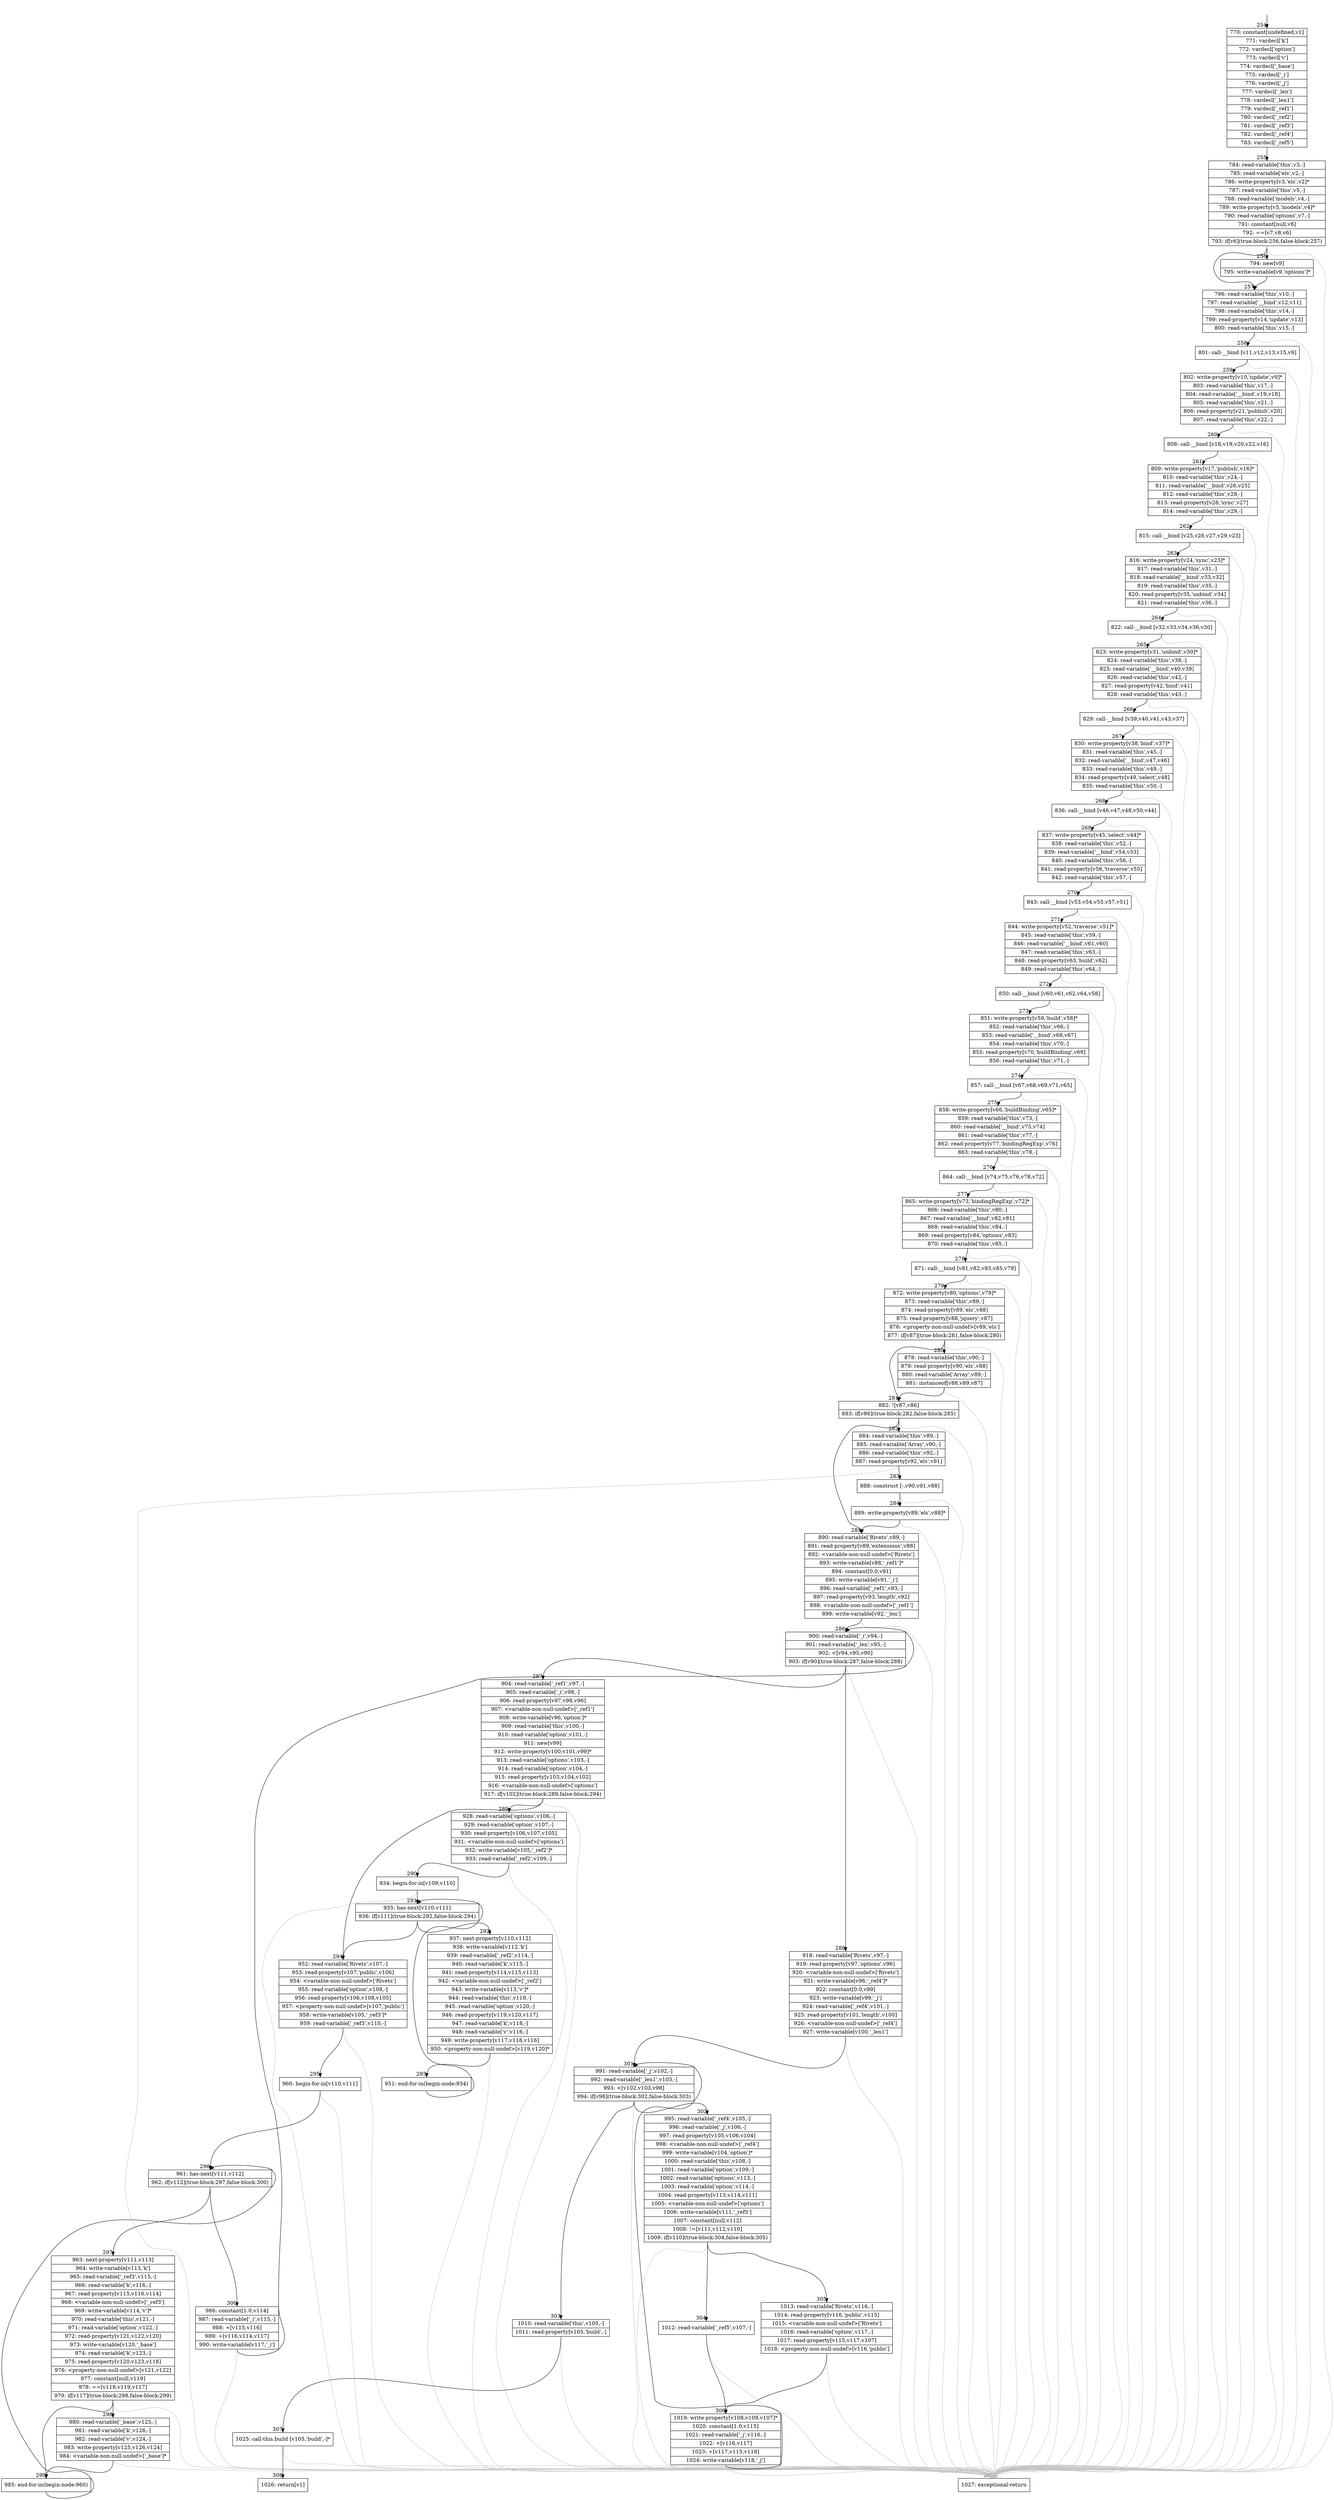 digraph {
rankdir="TD"
BB_entry28[shape=none,label=""];
BB_entry28 -> BB254 [tailport=s, headport=n, headlabel="    254"]
BB254 [shape=record label="{770: constant[undefined,v1]|771: vardecl['k']|772: vardecl['option']|773: vardecl['v']|774: vardecl['_base']|775: vardecl['_i']|776: vardecl['_j']|777: vardecl['_len']|778: vardecl['_len1']|779: vardecl['_ref1']|780: vardecl['_ref2']|781: vardecl['_ref3']|782: vardecl['_ref4']|783: vardecl['_ref5']}" ] 
BB254 -> BB255 [tailport=s, headport=n, headlabel="      255"]
BB255 [shape=record label="{784: read-variable['this',v3,-]|785: read-variable['els',v2,-]|786: write-property[v3,'els',v2]*|787: read-variable['this',v5,-]|788: read-variable['models',v4,-]|789: write-property[v5,'models',v4]*|790: read-variable['options',v7,-]|791: constant[null,v8]|792: ==[v7,v8,v6]|793: if[v6](true-block:256,false-block:257)}" ] 
BB255 -> BB256 [tailport=s, headport=n, headlabel="      256"]
BB255 -> BB257 [tailport=s, headport=n, headlabel="      257"]
BB255 -> BB309 [tailport=s, headport=n, color=gray, headlabel="      309"]
BB256 [shape=record label="{794: new[v9]|795: write-variable[v9,'options']*}" ] 
BB256 -> BB257 [tailport=s, headport=n]
BB257 [shape=record label="{796: read-variable['this',v10,-]|797: read-variable['__bind',v12,v11]|798: read-variable['this',v14,-]|799: read-property[v14,'update',v13]|800: read-variable['this',v15,-]}" ] 
BB257 -> BB258 [tailport=s, headport=n, headlabel="      258"]
BB257 -> BB309 [tailport=s, headport=n, color=gray]
BB258 [shape=record label="{801: call-__bind [v11,v12,v13,v15,v9]}" ] 
BB258 -> BB259 [tailport=s, headport=n, headlabel="      259"]
BB258 -> BB309 [tailport=s, headport=n, color=gray]
BB259 [shape=record label="{802: write-property[v10,'update',v9]*|803: read-variable['this',v17,-]|804: read-variable['__bind',v19,v18]|805: read-variable['this',v21,-]|806: read-property[v21,'publish',v20]|807: read-variable['this',v22,-]}" ] 
BB259 -> BB260 [tailport=s, headport=n, headlabel="      260"]
BB259 -> BB309 [tailport=s, headport=n, color=gray]
BB260 [shape=record label="{808: call-__bind [v18,v19,v20,v22,v16]}" ] 
BB260 -> BB261 [tailport=s, headport=n, headlabel="      261"]
BB260 -> BB309 [tailport=s, headport=n, color=gray]
BB261 [shape=record label="{809: write-property[v17,'publish',v16]*|810: read-variable['this',v24,-]|811: read-variable['__bind',v26,v25]|812: read-variable['this',v28,-]|813: read-property[v28,'sync',v27]|814: read-variable['this',v29,-]}" ] 
BB261 -> BB262 [tailport=s, headport=n, headlabel="      262"]
BB261 -> BB309 [tailport=s, headport=n, color=gray]
BB262 [shape=record label="{815: call-__bind [v25,v26,v27,v29,v23]}" ] 
BB262 -> BB263 [tailport=s, headport=n, headlabel="      263"]
BB262 -> BB309 [tailport=s, headport=n, color=gray]
BB263 [shape=record label="{816: write-property[v24,'sync',v23]*|817: read-variable['this',v31,-]|818: read-variable['__bind',v33,v32]|819: read-variable['this',v35,-]|820: read-property[v35,'unbind',v34]|821: read-variable['this',v36,-]}" ] 
BB263 -> BB264 [tailport=s, headport=n, headlabel="      264"]
BB263 -> BB309 [tailport=s, headport=n, color=gray]
BB264 [shape=record label="{822: call-__bind [v32,v33,v34,v36,v30]}" ] 
BB264 -> BB265 [tailport=s, headport=n, headlabel="      265"]
BB264 -> BB309 [tailport=s, headport=n, color=gray]
BB265 [shape=record label="{823: write-property[v31,'unbind',v30]*|824: read-variable['this',v38,-]|825: read-variable['__bind',v40,v39]|826: read-variable['this',v42,-]|827: read-property[v42,'bind',v41]|828: read-variable['this',v43,-]}" ] 
BB265 -> BB266 [tailport=s, headport=n, headlabel="      266"]
BB265 -> BB309 [tailport=s, headport=n, color=gray]
BB266 [shape=record label="{829: call-__bind [v39,v40,v41,v43,v37]}" ] 
BB266 -> BB267 [tailport=s, headport=n, headlabel="      267"]
BB266 -> BB309 [tailport=s, headport=n, color=gray]
BB267 [shape=record label="{830: write-property[v38,'bind',v37]*|831: read-variable['this',v45,-]|832: read-variable['__bind',v47,v46]|833: read-variable['this',v49,-]|834: read-property[v49,'select',v48]|835: read-variable['this',v50,-]}" ] 
BB267 -> BB268 [tailport=s, headport=n, headlabel="      268"]
BB267 -> BB309 [tailport=s, headport=n, color=gray]
BB268 [shape=record label="{836: call-__bind [v46,v47,v48,v50,v44]}" ] 
BB268 -> BB269 [tailport=s, headport=n, headlabel="      269"]
BB268 -> BB309 [tailport=s, headport=n, color=gray]
BB269 [shape=record label="{837: write-property[v45,'select',v44]*|838: read-variable['this',v52,-]|839: read-variable['__bind',v54,v53]|840: read-variable['this',v56,-]|841: read-property[v56,'traverse',v55]|842: read-variable['this',v57,-]}" ] 
BB269 -> BB270 [tailport=s, headport=n, headlabel="      270"]
BB269 -> BB309 [tailport=s, headport=n, color=gray]
BB270 [shape=record label="{843: call-__bind [v53,v54,v55,v57,v51]}" ] 
BB270 -> BB271 [tailport=s, headport=n, headlabel="      271"]
BB270 -> BB309 [tailport=s, headport=n, color=gray]
BB271 [shape=record label="{844: write-property[v52,'traverse',v51]*|845: read-variable['this',v59,-]|846: read-variable['__bind',v61,v60]|847: read-variable['this',v63,-]|848: read-property[v63,'build',v62]|849: read-variable['this',v64,-]}" ] 
BB271 -> BB272 [tailport=s, headport=n, headlabel="      272"]
BB271 -> BB309 [tailport=s, headport=n, color=gray]
BB272 [shape=record label="{850: call-__bind [v60,v61,v62,v64,v58]}" ] 
BB272 -> BB273 [tailport=s, headport=n, headlabel="      273"]
BB272 -> BB309 [tailport=s, headport=n, color=gray]
BB273 [shape=record label="{851: write-property[v59,'build',v58]*|852: read-variable['this',v66,-]|853: read-variable['__bind',v68,v67]|854: read-variable['this',v70,-]|855: read-property[v70,'buildBinding',v69]|856: read-variable['this',v71,-]}" ] 
BB273 -> BB274 [tailport=s, headport=n, headlabel="      274"]
BB273 -> BB309 [tailport=s, headport=n, color=gray]
BB274 [shape=record label="{857: call-__bind [v67,v68,v69,v71,v65]}" ] 
BB274 -> BB275 [tailport=s, headport=n, headlabel="      275"]
BB274 -> BB309 [tailport=s, headport=n, color=gray]
BB275 [shape=record label="{858: write-property[v66,'buildBinding',v65]*|859: read-variable['this',v73,-]|860: read-variable['__bind',v75,v74]|861: read-variable['this',v77,-]|862: read-property[v77,'bindingRegExp',v76]|863: read-variable['this',v78,-]}" ] 
BB275 -> BB276 [tailport=s, headport=n, headlabel="      276"]
BB275 -> BB309 [tailport=s, headport=n, color=gray]
BB276 [shape=record label="{864: call-__bind [v74,v75,v76,v78,v72]}" ] 
BB276 -> BB277 [tailport=s, headport=n, headlabel="      277"]
BB276 -> BB309 [tailport=s, headport=n, color=gray]
BB277 [shape=record label="{865: write-property[v73,'bindingRegExp',v72]*|866: read-variable['this',v80,-]|867: read-variable['__bind',v82,v81]|868: read-variable['this',v84,-]|869: read-property[v84,'options',v83]|870: read-variable['this',v85,-]}" ] 
BB277 -> BB278 [tailport=s, headport=n, headlabel="      278"]
BB277 -> BB309 [tailport=s, headport=n, color=gray]
BB278 [shape=record label="{871: call-__bind [v81,v82,v83,v85,v79]}" ] 
BB278 -> BB279 [tailport=s, headport=n, headlabel="      279"]
BB278 -> BB309 [tailport=s, headport=n, color=gray]
BB279 [shape=record label="{872: write-property[v80,'options',v79]*|873: read-variable['this',v89,-]|874: read-property[v89,'els',v88]|875: read-property[v88,'jquery',v87]|876: \<property-non-null-undef\>[v89,'els']|877: if[v87](true-block:281,false-block:280)}" ] 
BB279 -> BB281 [tailport=s, headport=n, headlabel="      281"]
BB279 -> BB280 [tailport=s, headport=n, headlabel="      280"]
BB279 -> BB309 [tailport=s, headport=n, color=gray]
BB280 [shape=record label="{878: read-variable['this',v90,-]|879: read-property[v90,'els',v88]|880: read-variable['Array',v89,-]|881: instanceof[v88,v89,v87]}" ] 
BB280 -> BB281 [tailport=s, headport=n]
BB280 -> BB309 [tailport=s, headport=n, color=gray]
BB281 [shape=record label="{882: ![v87,v86]|883: if[v86](true-block:282,false-block:285)}" ] 
BB281 -> BB282 [tailport=s, headport=n, headlabel="      282"]
BB281 -> BB285 [tailport=s, headport=n, headlabel="      285"]
BB281 -> BB309 [tailport=s, headport=n, color=gray]
BB282 [shape=record label="{884: read-variable['this',v89,-]|885: read-variable['Array',v90,-]|886: read-variable['this',v92,-]|887: read-property[v92,'els',v91]}" ] 
BB282 -> BB283 [tailport=s, headport=n, headlabel="      283"]
BB282 -> BB309 [tailport=s, headport=n, color=gray]
BB283 [shape=record label="{888: construct [-,v90,v91,v88]}" ] 
BB283 -> BB284 [tailport=s, headport=n, headlabel="      284"]
BB283 -> BB309 [tailport=s, headport=n, color=gray]
BB284 [shape=record label="{889: write-property[v89,'els',v88]*}" ] 
BB284 -> BB285 [tailport=s, headport=n]
BB284 -> BB309 [tailport=s, headport=n, color=gray]
BB285 [shape=record label="{890: read-variable['Rivets',v89,-]|891: read-property[v89,'extensions',v88]|892: \<variable-non-null-undef\>['Rivets']|893: write-variable[v88,'_ref1']*|894: constant[0.0,v91]|895: write-variable[v91,'_i']|896: read-variable['_ref1',v93,-]|897: read-property[v93,'length',v92]|898: \<variable-non-null-undef\>['_ref1']|899: write-variable[v92,'_len']}" ] 
BB285 -> BB286 [tailport=s, headport=n, headlabel="      286"]
BB285 -> BB309 [tailport=s, headport=n, color=gray]
BB286 [shape=record label="{900: read-variable['_i',v94,-]|901: read-variable['_len',v95,-]|902: \<[v94,v95,v90]|903: if[v90](true-block:287,false-block:288)}" ] 
BB286 -> BB287 [tailport=s, headport=n, headlabel="      287"]
BB286 -> BB288 [tailport=s, headport=n, headlabel="      288"]
BB286 -> BB309 [tailport=s, headport=n, color=gray]
BB287 [shape=record label="{904: read-variable['_ref1',v97,-]|905: read-variable['_i',v98,-]|906: read-property[v97,v98,v96]|907: \<variable-non-null-undef\>['_ref1']|908: write-variable[v96,'option']*|909: read-variable['this',v100,-]|910: read-variable['option',v101,-]|911: new[v99]|912: write-property[v100,v101,v99]*|913: read-variable['options',v103,-]|914: read-variable['option',v104,-]|915: read-property[v103,v104,v102]|916: \<variable-non-null-undef\>['options']|917: if[v102](true-block:289,false-block:294)}" ] 
BB287 -> BB289 [tailport=s, headport=n, headlabel="      289"]
BB287 -> BB294 [tailport=s, headport=n, headlabel="      294"]
BB287 -> BB309 [tailport=s, headport=n, color=gray]
BB288 [shape=record label="{918: read-variable['Rivets',v97,-]|919: read-property[v97,'options',v96]|920: \<variable-non-null-undef\>['Rivets']|921: write-variable[v96,'_ref4']*|922: constant[0.0,v99]|923: write-variable[v99,'_j']|924: read-variable['_ref4',v101,-]|925: read-property[v101,'length',v100]|926: \<variable-non-null-undef\>['_ref4']|927: write-variable[v100,'_len1']}" ] 
BB288 -> BB301 [tailport=s, headport=n, headlabel="      301"]
BB288 -> BB309 [tailport=s, headport=n, color=gray]
BB289 [shape=record label="{928: read-variable['options',v106,-]|929: read-variable['option',v107,-]|930: read-property[v106,v107,v105]|931: \<variable-non-null-undef\>['options']|932: write-variable[v105,'_ref2']*|933: read-variable['_ref2',v109,-]}" ] 
BB289 -> BB290 [tailport=s, headport=n, headlabel="      290"]
BB289 -> BB309 [tailport=s, headport=n, color=gray]
BB290 [shape=record label="{934: begin-for-in[v109,v110]}" ] 
BB290 -> BB291 [tailport=s, headport=n, headlabel="      291"]
BB290 -> BB309 [tailport=s, headport=n, color=gray]
BB291 [shape=record label="{935: has-next[v110,v111]|936: if[v111](true-block:292,false-block:294)}" ] 
BB291 -> BB292 [tailport=s, headport=n, headlabel="      292"]
BB291 -> BB294 [tailport=s, headport=n]
BB292 [shape=record label="{937: next-property[v110,v112]|938: write-variable[v112,'k']|939: read-variable['_ref2',v114,-]|940: read-variable['k',v115,-]|941: read-property[v114,v115,v113]|942: \<variable-non-null-undef\>['_ref2']|943: write-variable[v113,'v']*|944: read-variable['this',v119,-]|945: read-variable['option',v120,-]|946: read-property[v119,v120,v117]|947: read-variable['k',v118,-]|948: read-variable['v',v116,-]|949: write-property[v117,v118,v116]|950: \<property-non-null-undef\>[v119,v120]*}" ] 
BB292 -> BB293 [tailport=s, headport=n, headlabel="      293"]
BB292 -> BB309 [tailport=s, headport=n, color=gray]
BB293 [shape=record label="{951: end-for-in(begin-node:934)}" ] 
BB293 -> BB291 [tailport=s, headport=n]
BB294 [shape=record label="{952: read-variable['Rivets',v107,-]|953: read-property[v107,'public',v106]|954: \<variable-non-null-undef\>['Rivets']|955: read-variable['option',v108,-]|956: read-property[v106,v108,v105]|957: \<property-non-null-undef\>[v107,'public']|958: write-variable[v105,'_ref3']*|959: read-variable['_ref3',v110,-]}" ] 
BB294 -> BB295 [tailport=s, headport=n, headlabel="      295"]
BB294 -> BB309 [tailport=s, headport=n, color=gray]
BB295 [shape=record label="{960: begin-for-in[v110,v111]}" ] 
BB295 -> BB296 [tailport=s, headport=n, headlabel="      296"]
BB295 -> BB309 [tailport=s, headport=n, color=gray]
BB296 [shape=record label="{961: has-next[v111,v112]|962: if[v112](true-block:297,false-block:300)}" ] 
BB296 -> BB297 [tailport=s, headport=n, headlabel="      297"]
BB296 -> BB300 [tailport=s, headport=n, headlabel="      300"]
BB297 [shape=record label="{963: next-property[v111,v113]|964: write-variable[v113,'k']|965: read-variable['_ref3',v115,-]|966: read-variable['k',v116,-]|967: read-property[v115,v116,v114]|968: \<variable-non-null-undef\>['_ref3']|969: write-variable[v114,'v']*|970: read-variable['this',v121,-]|971: read-variable['option',v122,-]|972: read-property[v121,v122,v120]|973: write-variable[v120,'_base']|974: read-variable['k',v123,-]|975: read-property[v120,v123,v118]|976: \<property-non-null-undef\>[v121,v122]|977: constant[null,v119]|978: ==[v118,v119,v117]|979: if[v117](true-block:298,false-block:299)}" ] 
BB297 -> BB298 [tailport=s, headport=n, headlabel="      298"]
BB297 -> BB299 [tailport=s, headport=n, headlabel="      299"]
BB297 -> BB309 [tailport=s, headport=n, color=gray]
BB298 [shape=record label="{980: read-variable['_base',v125,-]|981: read-variable['k',v126,-]|982: read-variable['v',v124,-]|983: write-property[v125,v126,v124]|984: \<variable-non-null-undef\>['_base']*}" ] 
BB298 -> BB299 [tailport=s, headport=n]
BB298 -> BB309 [tailport=s, headport=n, color=gray]
BB299 [shape=record label="{985: end-for-in(begin-node:960)}" ] 
BB299 -> BB296 [tailport=s, headport=n]
BB300 [shape=record label="{986: constant[1.0,v114]|987: read-variable['_i',v115,-]|988: +[v115,v116]|989: +[v116,v114,v117]|990: write-variable[v117,'_i']}" ] 
BB300 -> BB286 [tailport=s, headport=n]
BB300 -> BB309 [tailport=s, headport=n, color=gray]
BB301 [shape=record label="{991: read-variable['_j',v102,-]|992: read-variable['_len1',v103,-]|993: \<[v102,v103,v98]|994: if[v98](true-block:302,false-block:303)}" ] 
BB301 -> BB302 [tailport=s, headport=n, headlabel="      302"]
BB301 -> BB303 [tailport=s, headport=n, headlabel="      303"]
BB301 -> BB309 [tailport=s, headport=n, color=gray]
BB302 [shape=record label="{995: read-variable['_ref4',v105,-]|996: read-variable['_j',v106,-]|997: read-property[v105,v106,v104]|998: \<variable-non-null-undef\>['_ref4']|999: write-variable[v104,'option']*|1000: read-variable['this',v108,-]|1001: read-variable['option',v109,-]|1002: read-variable['options',v113,-]|1003: read-variable['option',v114,-]|1004: read-property[v113,v114,v111]|1005: \<variable-non-null-undef\>['options']|1006: write-variable[v111,'_ref5']|1007: constant[null,v112]|1008: !=[v111,v112,v110]|1009: if[v110](true-block:304,false-block:305)}" ] 
BB302 -> BB304 [tailport=s, headport=n, headlabel="      304"]
BB302 -> BB305 [tailport=s, headport=n, headlabel="      305"]
BB302 -> BB309 [tailport=s, headport=n, color=gray]
BB303 [shape=record label="{1010: read-variable['this',v105,-]|1011: read-property[v105,'build',-]}" ] 
BB303 -> BB307 [tailport=s, headport=n, headlabel="      307"]
BB303 -> BB309 [tailport=s, headport=n, color=gray]
BB304 [shape=record label="{1012: read-variable['_ref5',v107,-]}" ] 
BB304 -> BB306 [tailport=s, headport=n, headlabel="      306"]
BB304 -> BB309 [tailport=s, headport=n, color=gray]
BB305 [shape=record label="{1013: read-variable['Rivets',v116,-]|1014: read-property[v116,'public',v115]|1015: \<variable-non-null-undef\>['Rivets']|1016: read-variable['option',v117,-]|1017: read-property[v115,v117,v107]|1018: \<property-non-null-undef\>[v116,'public']}" ] 
BB305 -> BB306 [tailport=s, headport=n]
BB305 -> BB309 [tailport=s, headport=n, color=gray]
BB306 [shape=record label="{1019: write-property[v108,v109,v107]*|1020: constant[1.0,v115]|1021: read-variable['_j',v116,-]|1022: +[v116,v117]|1023: +[v117,v115,v118]|1024: write-variable[v118,'_j']}" ] 
BB306 -> BB301 [tailport=s, headport=n]
BB306 -> BB309 [tailport=s, headport=n, color=gray]
BB307 [shape=record label="{1025: call-this.build [v105,'build',-]*}" ] 
BB307 -> BB308 [tailport=s, headport=n, headlabel="      308"]
BB307 -> BB309 [tailport=s, headport=n, color=gray]
BB308 [shape=record label="{1026: return[v1]}" ] 
BB309 [shape=record label="{1027: exceptional-return}" ] 
//#$~ 292
}
